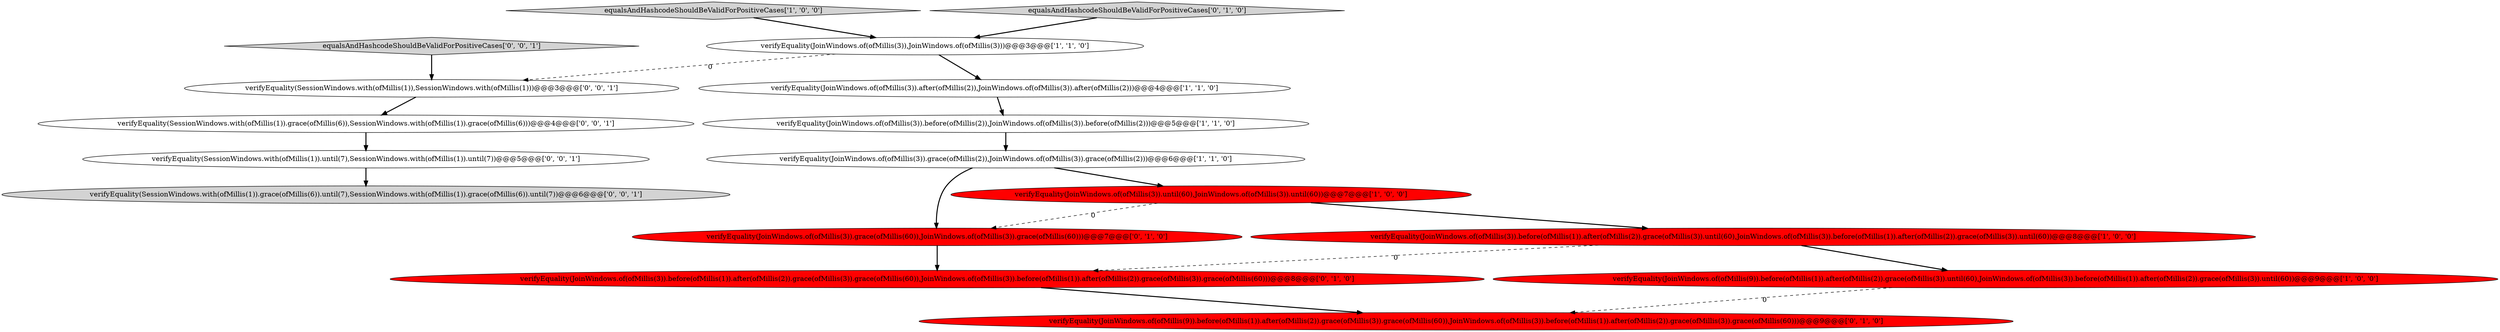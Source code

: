 digraph {
1 [style = filled, label = "verifyEquality(JoinWindows.of(ofMillis(3)).grace(ofMillis(2)),JoinWindows.of(ofMillis(3)).grace(ofMillis(2)))@@@6@@@['1', '1', '0']", fillcolor = white, shape = ellipse image = "AAA0AAABBB1BBB"];
13 [style = filled, label = "verifyEquality(SessionWindows.with(ofMillis(1)).grace(ofMillis(6)),SessionWindows.with(ofMillis(1)).grace(ofMillis(6)))@@@4@@@['0', '0', '1']", fillcolor = white, shape = ellipse image = "AAA0AAABBB3BBB"];
8 [style = filled, label = "verifyEquality(JoinWindows.of(ofMillis(3)).before(ofMillis(1)).after(ofMillis(2)).grace(ofMillis(3)).grace(ofMillis(60)),JoinWindows.of(ofMillis(3)).before(ofMillis(1)).after(ofMillis(2)).grace(ofMillis(3)).grace(ofMillis(60)))@@@8@@@['0', '1', '0']", fillcolor = red, shape = ellipse image = "AAA1AAABBB2BBB"];
4 [style = filled, label = "verifyEquality(JoinWindows.of(ofMillis(3)).after(ofMillis(2)),JoinWindows.of(ofMillis(3)).after(ofMillis(2)))@@@4@@@['1', '1', '0']", fillcolor = white, shape = ellipse image = "AAA0AAABBB1BBB"];
5 [style = filled, label = "equalsAndHashcodeShouldBeValidForPositiveCases['1', '0', '0']", fillcolor = lightgray, shape = diamond image = "AAA0AAABBB1BBB"];
3 [style = filled, label = "verifyEquality(JoinWindows.of(ofMillis(3)),JoinWindows.of(ofMillis(3)))@@@3@@@['1', '1', '0']", fillcolor = white, shape = ellipse image = "AAA0AAABBB1BBB"];
11 [style = filled, label = "verifyEquality(JoinWindows.of(ofMillis(3)).grace(ofMillis(60)),JoinWindows.of(ofMillis(3)).grace(ofMillis(60)))@@@7@@@['0', '1', '0']", fillcolor = red, shape = ellipse image = "AAA1AAABBB2BBB"];
14 [style = filled, label = "verifyEquality(SessionWindows.with(ofMillis(1)).until(7),SessionWindows.with(ofMillis(1)).until(7))@@@5@@@['0', '0', '1']", fillcolor = white, shape = ellipse image = "AAA0AAABBB3BBB"];
7 [style = filled, label = "verifyEquality(JoinWindows.of(ofMillis(3)).before(ofMillis(1)).after(ofMillis(2)).grace(ofMillis(3)).until(60),JoinWindows.of(ofMillis(3)).before(ofMillis(1)).after(ofMillis(2)).grace(ofMillis(3)).until(60))@@@8@@@['1', '0', '0']", fillcolor = red, shape = ellipse image = "AAA1AAABBB1BBB"];
2 [style = filled, label = "verifyEquality(JoinWindows.of(ofMillis(9)).before(ofMillis(1)).after(ofMillis(2)).grace(ofMillis(3)).until(60),JoinWindows.of(ofMillis(3)).before(ofMillis(1)).after(ofMillis(2)).grace(ofMillis(3)).until(60))@@@9@@@['1', '0', '0']", fillcolor = red, shape = ellipse image = "AAA1AAABBB1BBB"];
10 [style = filled, label = "verifyEquality(JoinWindows.of(ofMillis(9)).before(ofMillis(1)).after(ofMillis(2)).grace(ofMillis(3)).grace(ofMillis(60)),JoinWindows.of(ofMillis(3)).before(ofMillis(1)).after(ofMillis(2)).grace(ofMillis(3)).grace(ofMillis(60)))@@@9@@@['0', '1', '0']", fillcolor = red, shape = ellipse image = "AAA1AAABBB2BBB"];
16 [style = filled, label = "verifyEquality(SessionWindows.with(ofMillis(1)).grace(ofMillis(6)).until(7),SessionWindows.with(ofMillis(1)).grace(ofMillis(6)).until(7))@@@6@@@['0', '0', '1']", fillcolor = lightgray, shape = ellipse image = "AAA0AAABBB3BBB"];
9 [style = filled, label = "equalsAndHashcodeShouldBeValidForPositiveCases['0', '1', '0']", fillcolor = lightgray, shape = diamond image = "AAA0AAABBB2BBB"];
6 [style = filled, label = "verifyEquality(JoinWindows.of(ofMillis(3)).until(60),JoinWindows.of(ofMillis(3)).until(60))@@@7@@@['1', '0', '0']", fillcolor = red, shape = ellipse image = "AAA1AAABBB1BBB"];
0 [style = filled, label = "verifyEquality(JoinWindows.of(ofMillis(3)).before(ofMillis(2)),JoinWindows.of(ofMillis(3)).before(ofMillis(2)))@@@5@@@['1', '1', '0']", fillcolor = white, shape = ellipse image = "AAA0AAABBB1BBB"];
12 [style = filled, label = "verifyEquality(SessionWindows.with(ofMillis(1)),SessionWindows.with(ofMillis(1)))@@@3@@@['0', '0', '1']", fillcolor = white, shape = ellipse image = "AAA0AAABBB3BBB"];
15 [style = filled, label = "equalsAndHashcodeShouldBeValidForPositiveCases['0', '0', '1']", fillcolor = lightgray, shape = diamond image = "AAA0AAABBB3BBB"];
5->3 [style = bold, label=""];
9->3 [style = bold, label=""];
11->8 [style = bold, label=""];
8->10 [style = bold, label=""];
12->13 [style = bold, label=""];
14->16 [style = bold, label=""];
15->12 [style = bold, label=""];
1->6 [style = bold, label=""];
3->12 [style = dashed, label="0"];
1->11 [style = bold, label=""];
6->7 [style = bold, label=""];
3->4 [style = bold, label=""];
0->1 [style = bold, label=""];
7->2 [style = bold, label=""];
13->14 [style = bold, label=""];
2->10 [style = dashed, label="0"];
4->0 [style = bold, label=""];
6->11 [style = dashed, label="0"];
7->8 [style = dashed, label="0"];
}
